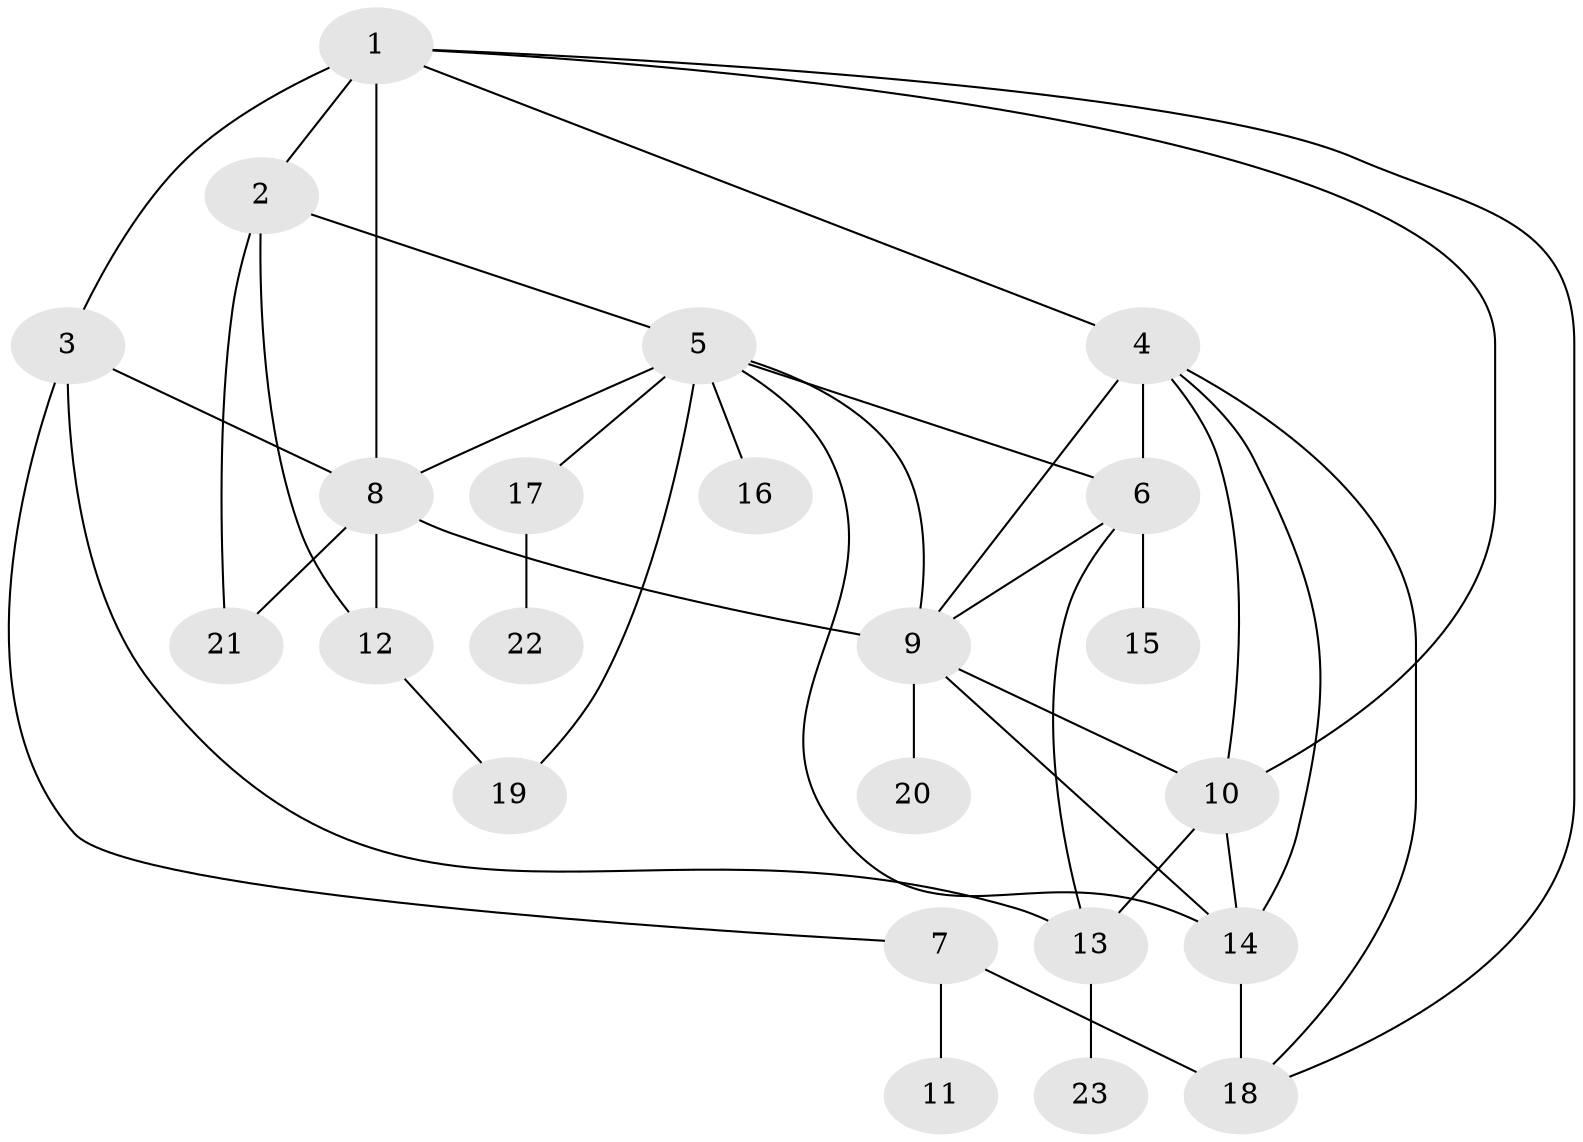 // original degree distribution, {6: 0.05263157894736842, 4: 0.14035087719298245, 7: 0.03508771929824561, 3: 0.21052631578947367, 1: 0.22807017543859648, 2: 0.2807017543859649, 9: 0.017543859649122806, 5: 0.03508771929824561}
// Generated by graph-tools (version 1.1) at 2025/48/03/04/25 22:48:38]
// undirected, 23 vertices, 41 edges
graph export_dot {
  node [color=gray90,style=filled];
  1;
  2;
  3;
  4;
  5;
  6;
  7;
  8;
  9;
  10;
  11;
  12;
  13;
  14;
  15;
  16;
  17;
  18;
  19;
  20;
  21;
  22;
  23;
  1 -- 2 [weight=2.0];
  1 -- 3 [weight=1.0];
  1 -- 4 [weight=1.0];
  1 -- 8 [weight=1.0];
  1 -- 10 [weight=1.0];
  1 -- 18 [weight=1.0];
  2 -- 5 [weight=1.0];
  2 -- 12 [weight=2.0];
  2 -- 21 [weight=1.0];
  3 -- 7 [weight=1.0];
  3 -- 8 [weight=1.0];
  3 -- 13 [weight=1.0];
  4 -- 6 [weight=2.0];
  4 -- 9 [weight=1.0];
  4 -- 10 [weight=1.0];
  4 -- 14 [weight=1.0];
  4 -- 18 [weight=1.0];
  5 -- 6 [weight=1.0];
  5 -- 8 [weight=1.0];
  5 -- 9 [weight=1.0];
  5 -- 14 [weight=1.0];
  5 -- 16 [weight=2.0];
  5 -- 17 [weight=2.0];
  5 -- 19 [weight=1.0];
  6 -- 9 [weight=1.0];
  6 -- 13 [weight=1.0];
  6 -- 15 [weight=2.0];
  7 -- 11 [weight=1.0];
  7 -- 18 [weight=2.0];
  8 -- 9 [weight=1.0];
  8 -- 12 [weight=1.0];
  8 -- 21 [weight=2.0];
  9 -- 10 [weight=1.0];
  9 -- 14 [weight=1.0];
  9 -- 20 [weight=1.0];
  10 -- 13 [weight=1.0];
  10 -- 14 [weight=1.0];
  12 -- 19 [weight=1.0];
  13 -- 23 [weight=1.0];
  14 -- 18 [weight=1.0];
  17 -- 22 [weight=1.0];
}
